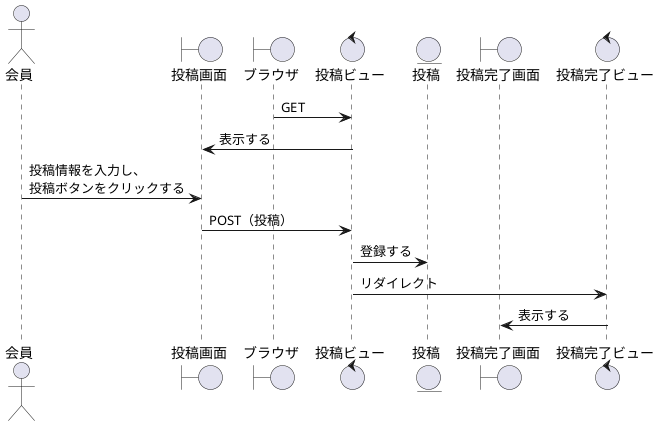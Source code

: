 @startuml syouhin_touroku
actor "会員" as act
boundary "投稿画面" as stb
boundary "ブラウザ" as brz
control "投稿ビュー" as stc
entity "投稿" as product
boundary "投稿完了画面" as skb
control "投稿完了ビュー" as skc

brz -> stc: GET
stb <- stc: 表示する
act -> stb: 投稿情報を入力し、\n投稿ボタンをクリックする
stb -> stc: POST（投稿）
stc -> product: 登録する
stc -> skc: リダイレクト 
skb <- skc: 表示する
@enduml